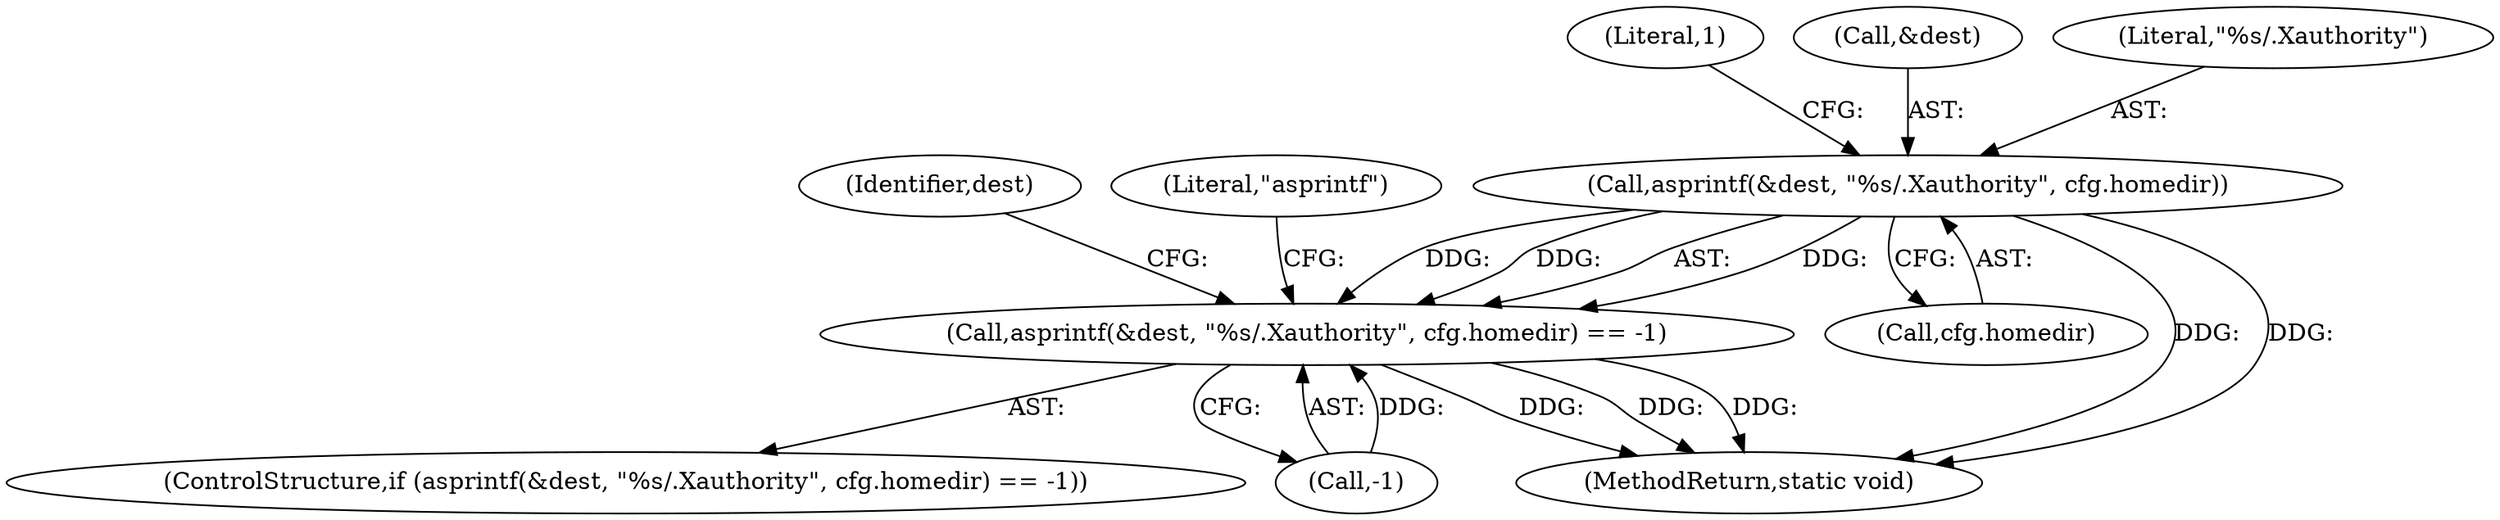 digraph "0_firejail_b8a4ff9775318ca5e679183884a6a63f3da8f863_0@API" {
"1000110" [label="(Call,asprintf(&dest, \"%s/.Xauthority\", cfg.homedir))"];
"1000109" [label="(Call,asprintf(&dest, \"%s/.Xauthority\", cfg.homedir) == -1)"];
"1000109" [label="(Call,asprintf(&dest, \"%s/.Xauthority\", cfg.homedir) == -1)"];
"1000118" [label="(Literal,1)"];
"1000111" [label="(Call,&dest)"];
"1000114" [label="(Call,cfg.homedir)"];
"1000177" [label="(MethodReturn,static void)"];
"1000108" [label="(ControlStructure,if (asprintf(&dest, \"%s/.Xauthority\", cfg.homedir) == -1))"];
"1000123" [label="(Identifier,dest)"];
"1000110" [label="(Call,asprintf(&dest, \"%s/.Xauthority\", cfg.homedir))"];
"1000113" [label="(Literal,\"%s/.Xauthority\")"];
"1000120" [label="(Literal,\"asprintf\")"];
"1000117" [label="(Call,-1)"];
"1000110" -> "1000109"  [label="AST: "];
"1000110" -> "1000114"  [label="CFG: "];
"1000111" -> "1000110"  [label="AST: "];
"1000113" -> "1000110"  [label="AST: "];
"1000114" -> "1000110"  [label="AST: "];
"1000118" -> "1000110"  [label="CFG: "];
"1000110" -> "1000177"  [label="DDG: "];
"1000110" -> "1000177"  [label="DDG: "];
"1000110" -> "1000109"  [label="DDG: "];
"1000110" -> "1000109"  [label="DDG: "];
"1000110" -> "1000109"  [label="DDG: "];
"1000109" -> "1000108"  [label="AST: "];
"1000109" -> "1000117"  [label="CFG: "];
"1000117" -> "1000109"  [label="AST: "];
"1000120" -> "1000109"  [label="CFG: "];
"1000123" -> "1000109"  [label="CFG: "];
"1000109" -> "1000177"  [label="DDG: "];
"1000109" -> "1000177"  [label="DDG: "];
"1000109" -> "1000177"  [label="DDG: "];
"1000117" -> "1000109"  [label="DDG: "];
}
